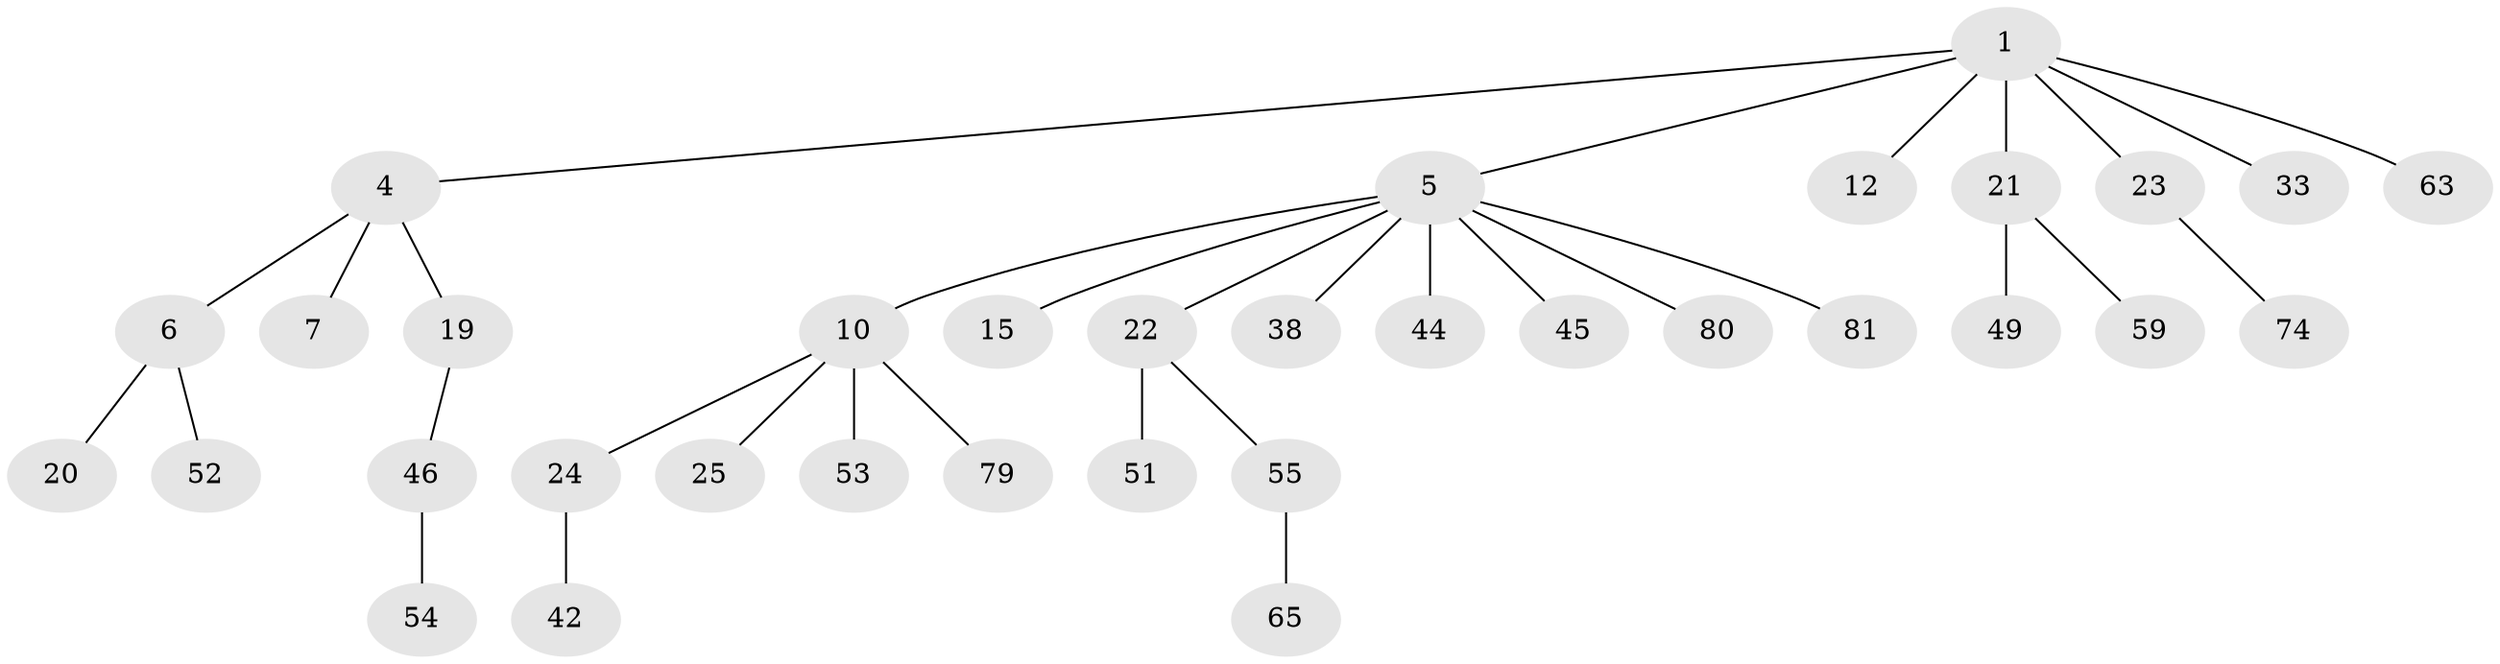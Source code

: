 // original degree distribution, {4: 0.06976744186046512, 6: 0.011627906976744186, 1: 0.5116279069767442, 5: 0.03488372093023256, 3: 0.13953488372093023, 2: 0.22093023255813954, 7: 0.011627906976744186}
// Generated by graph-tools (version 1.1) at 2025/19/03/04/25 18:19:21]
// undirected, 34 vertices, 33 edges
graph export_dot {
graph [start="1"]
  node [color=gray90,style=filled];
  1 [super="+2+3+17"];
  4 [super="+9"];
  5 [super="+8+14"];
  6;
  7;
  10 [super="+11+36+13"];
  12 [super="+47+40"];
  15;
  19 [super="+35"];
  20;
  21 [super="+43+67"];
  22 [super="+30"];
  23;
  24;
  25 [super="+66+29+70"];
  33 [super="+34"];
  38;
  42 [super="+50"];
  44;
  45;
  46;
  49;
  51;
  52 [super="+84"];
  53 [super="+61+75"];
  54;
  55 [super="+64"];
  59;
  63;
  65;
  74;
  79;
  80;
  81;
  1 -- 23;
  1 -- 33;
  1 -- 4;
  1 -- 5;
  1 -- 12;
  1 -- 63;
  1 -- 21;
  4 -- 6;
  4 -- 7;
  4 -- 19;
  5 -- 10;
  5 -- 22;
  5 -- 81;
  5 -- 80;
  5 -- 38;
  5 -- 44;
  5 -- 45;
  5 -- 15;
  6 -- 20;
  6 -- 52;
  10 -- 53;
  10 -- 24;
  10 -- 25;
  10 -- 79;
  19 -- 46;
  21 -- 49;
  21 -- 59;
  22 -- 51;
  22 -- 55;
  23 -- 74;
  24 -- 42;
  46 -- 54;
  55 -- 65;
}
